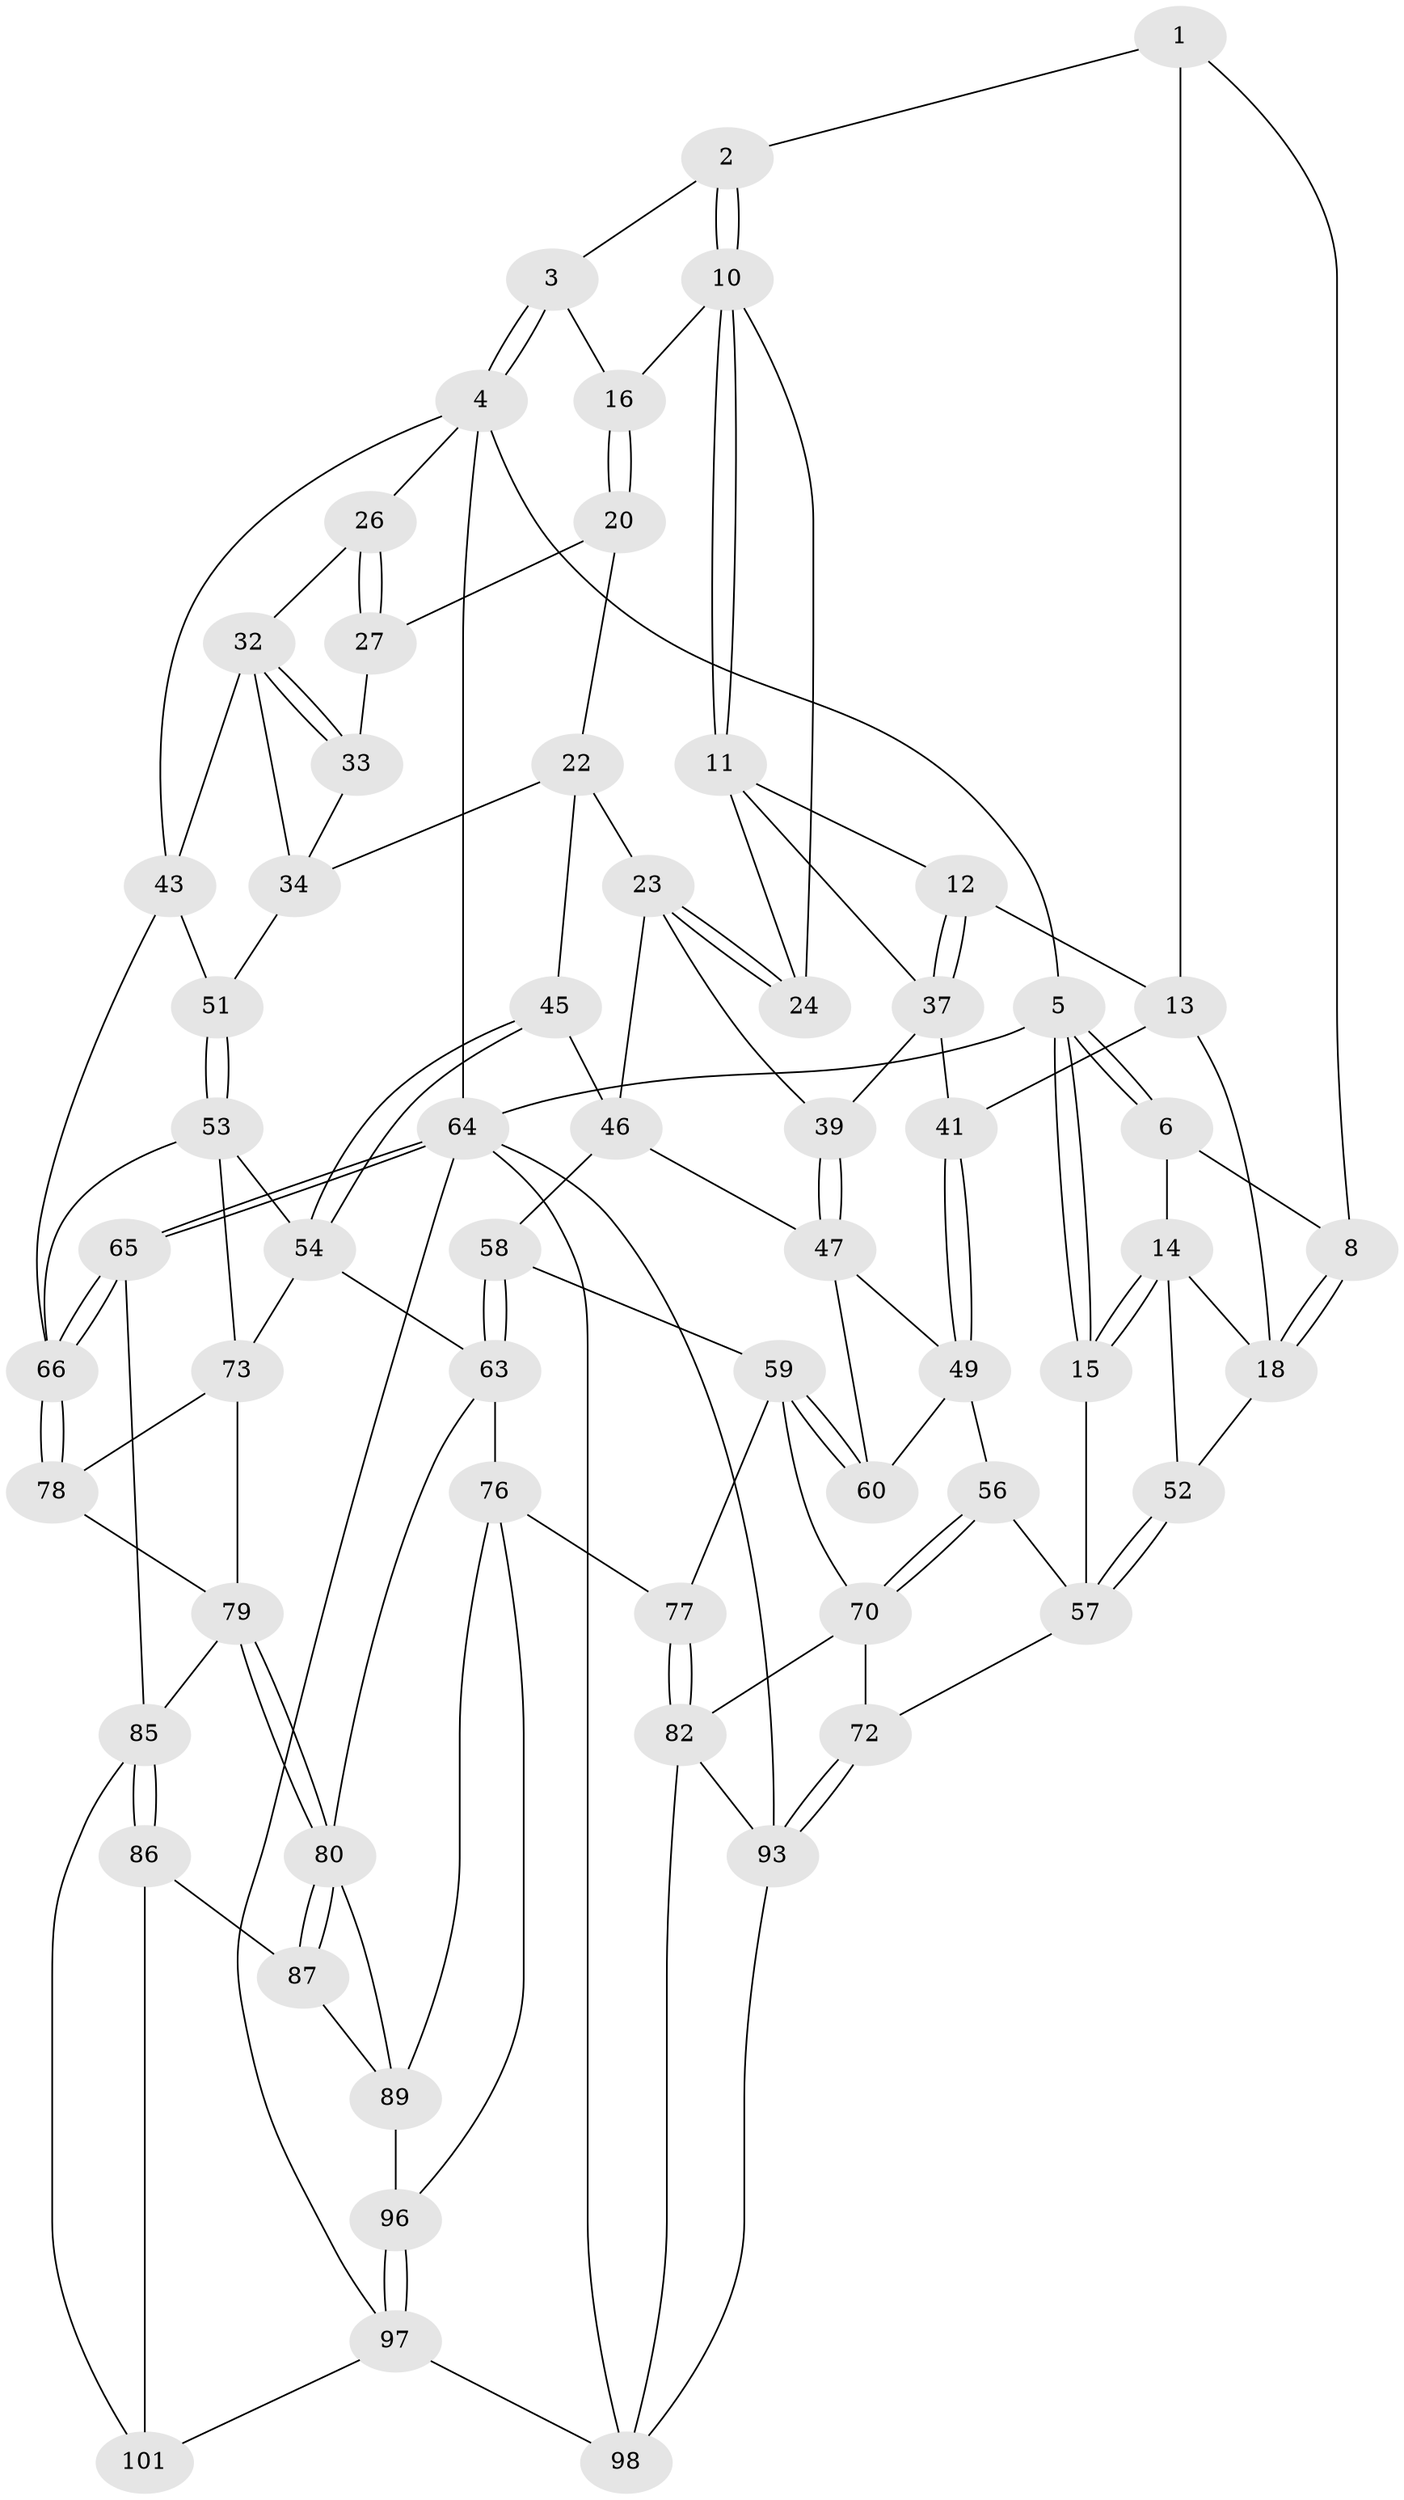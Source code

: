 // original degree distribution, {3: 0.0196078431372549, 4: 0.23529411764705882, 5: 0.5294117647058824, 6: 0.21568627450980393}
// Generated by graph-tools (version 1.1) at 2025/38/02/21/25 10:38:58]
// undirected, 63 vertices, 142 edges
graph export_dot {
graph [start="1"]
  node [color=gray90,style=filled];
  1 [pos="+0.3816546108577543+0",super="+7"];
  2 [pos="+0.43132853885824074+0"];
  3 [pos="+0.8023995363906959+0"];
  4 [pos="+1+0",super="+25"];
  5 [pos="+0+0"];
  6 [pos="+0+0",super="+9"];
  8 [pos="+0.14994308114512334+0.08888607137734278"];
  10 [pos="+0.5117367566121218+0.14043894549471608",super="+17"];
  11 [pos="+0.5073071395559865+0.14635376369214115",super="+31"];
  12 [pos="+0.40472667303251425+0.17071393731364815"];
  13 [pos="+0.3558240087894173+0.1754043858389855",super="+28"];
  14 [pos="+0+0.2134718355185544",super="+19"];
  15 [pos="+0+0.21226007421030615"];
  16 [pos="+0.7385926819420093+0"];
  18 [pos="+0.07914191355973507+0.18887756853304738",super="+29"];
  20 [pos="+0.7688356073931132+0.10365155951239849",super="+21"];
  22 [pos="+0.7035048947252491+0.28879908620366523",super="+36"];
  23 [pos="+0.6485018715628553+0.2603194758860831",super="+38"];
  24 [pos="+0.6368415404551209+0.24488505007385547"];
  26 [pos="+0.953796279655435+0.25030151341243734"];
  27 [pos="+0.8744133502668591+0.1954295135647066",super="+30"];
  32 [pos="+0.9471244912574196+0.25543756297771086",super="+42"];
  33 [pos="+0.7749496330953407+0.21744612467171556"];
  34 [pos="+0.8405234939193541+0.3067575494520955",super="+35"];
  37 [pos="+0.5224656705889705+0.29560125197286324",super="+40"];
  39 [pos="+0.5168405444502177+0.31988790847130255"];
  41 [pos="+0.3341413449889552+0.2956102399962739"];
  43 [pos="+1+0.5207425220315526",super="+44"];
  45 [pos="+0.692574810145107+0.40368817879576663"];
  46 [pos="+0.6141443809124933+0.4080111071722271",super="+50"];
  47 [pos="+0.5071936303018838+0.38188417356399096",super="+48"];
  49 [pos="+0.3347020888913481+0.2985536730301271",super="+55"];
  51 [pos="+0.8391789045001569+0.465445069375295"];
  52 [pos="+0.13404987882438252+0.37961146396327455"];
  53 [pos="+0.8370462644978142+0.4674709735912213",super="+68"];
  54 [pos="+0.7734697189008183+0.5211185643801918",super="+62"];
  56 [pos="+0.23511809606544337+0.520728298742305"];
  57 [pos="+0.13332207582352504+0.4842128462018324",super="+61"];
  58 [pos="+0.5066630745069678+0.5374190097576665"];
  59 [pos="+0.497880552804773+0.5408334973120166",super="+69"];
  60 [pos="+0.473731708525042+0.5176098584210543"];
  63 [pos="+0.6755938006981653+0.5989879323570788",super="+75"];
  64 [pos="+1+1",super="+95"];
  65 [pos="+1+1"];
  66 [pos="+1+0.8654639877143675",super="+67"];
  70 [pos="+0.2973439683845938+0.638750116455304",super="+71"];
  72 [pos="+0+0.6864453347436562"];
  73 [pos="+0.9120996937824781+0.6310453100717619",super="+74"];
  76 [pos="+0.45604435017379097+0.76862803238872",super="+90"];
  77 [pos="+0.40314471936041096+0.7408944655671479"];
  78 [pos="+0.9360040659923798+0.7375044939840507"];
  79 [pos="+0.7618731957788418+0.7334511917241191",super="+84"];
  80 [pos="+0.7172472530068911+0.79262488574508",super="+81"];
  82 [pos="+0.2852952519090854+0.9023797449688258",super="+83"];
  85 [pos="+0.9216752421815626+0.8948670611538638",super="+88"];
  86 [pos="+0.8169780110046242+0.9042467279620933",super="+100"];
  87 [pos="+0.7199420364756439+0.8083877049825243",super="+91"];
  89 [pos="+0.6153444248052291+0.8653745613520585",super="+92"];
  93 [pos="+0+0.7737895609440323",super="+94"];
  96 [pos="+0.5509787595273897+1"];
  97 [pos="+0.5220908456211957+1",super="+102"];
  98 [pos="+0.35794114936867816+1",super="+99"];
  101 [pos="+0.7756902760010932+0.9700358021132123"];
  1 -- 2;
  1 -- 8;
  1 -- 13;
  2 -- 3;
  2 -- 10;
  2 -- 10;
  3 -- 4;
  3 -- 4;
  3 -- 16;
  4 -- 5;
  4 -- 64;
  4 -- 26;
  4 -- 43;
  5 -- 6;
  5 -- 6;
  5 -- 15;
  5 -- 15;
  5 -- 64;
  6 -- 8;
  6 -- 14;
  8 -- 18;
  8 -- 18;
  10 -- 11;
  10 -- 11;
  10 -- 16;
  10 -- 24;
  11 -- 12;
  11 -- 24;
  11 -- 37;
  12 -- 13;
  12 -- 37;
  12 -- 37;
  13 -- 41;
  13 -- 18;
  14 -- 15;
  14 -- 15;
  14 -- 18;
  14 -- 52;
  15 -- 57;
  16 -- 20;
  16 -- 20;
  18 -- 52;
  20 -- 27 [weight=2];
  20 -- 22;
  22 -- 23;
  22 -- 45;
  22 -- 34;
  23 -- 24;
  23 -- 24;
  23 -- 39;
  23 -- 46;
  26 -- 27;
  26 -- 27;
  26 -- 32;
  27 -- 33;
  32 -- 33;
  32 -- 33;
  32 -- 34;
  32 -- 43;
  33 -- 34;
  34 -- 51;
  37 -- 41;
  37 -- 39;
  39 -- 47;
  39 -- 47;
  41 -- 49;
  41 -- 49;
  43 -- 51;
  43 -- 66;
  45 -- 46;
  45 -- 54;
  45 -- 54;
  46 -- 58;
  46 -- 47;
  47 -- 49;
  47 -- 60;
  49 -- 56;
  49 -- 60;
  51 -- 53;
  51 -- 53;
  52 -- 57;
  52 -- 57;
  53 -- 54;
  53 -- 73;
  53 -- 66;
  54 -- 63;
  54 -- 73;
  56 -- 57;
  56 -- 70;
  56 -- 70;
  57 -- 72;
  58 -- 59;
  58 -- 63;
  58 -- 63;
  59 -- 60;
  59 -- 60;
  59 -- 77;
  59 -- 70;
  63 -- 80;
  63 -- 76;
  64 -- 65;
  64 -- 65;
  64 -- 98;
  64 -- 93;
  64 -- 97;
  65 -- 66;
  65 -- 66;
  65 -- 85;
  66 -- 78;
  66 -- 78;
  70 -- 72;
  70 -- 82;
  72 -- 93;
  72 -- 93;
  73 -- 78;
  73 -- 79;
  76 -- 77;
  76 -- 96;
  76 -- 89;
  77 -- 82;
  77 -- 82;
  78 -- 79;
  79 -- 80;
  79 -- 80;
  79 -- 85;
  80 -- 87;
  80 -- 87;
  80 -- 89;
  82 -- 93;
  82 -- 98;
  85 -- 86;
  85 -- 86;
  85 -- 101;
  86 -- 87 [weight=2];
  86 -- 101;
  87 -- 89;
  89 -- 96;
  93 -- 98;
  96 -- 97;
  96 -- 97;
  97 -- 98;
  97 -- 101;
}
